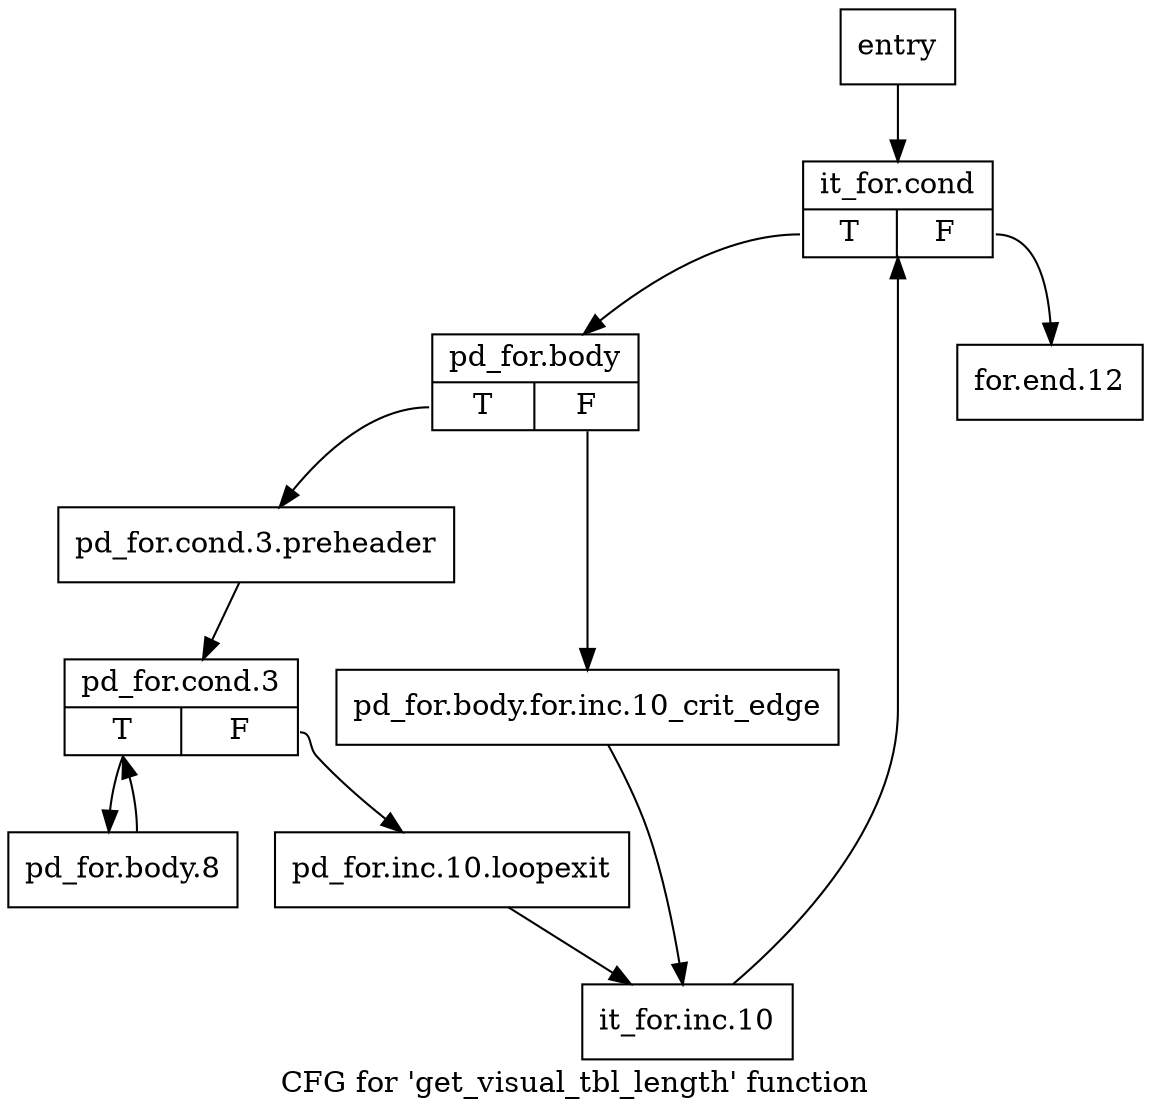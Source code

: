 digraph "CFG for 'get_visual_tbl_length' function" {
	label="CFG for 'get_visual_tbl_length' function";

	Node0x8fbdd30 [shape=record,label="{entry}"];
	Node0x8fbdd30 -> Node0x8fc4250;
	Node0x8fc4250 [shape=record,label="{it_for.cond|{<s0>T|<s1>F}}"];
	Node0x8fc4250:s0 -> Node0x8fc42a0;
	Node0x8fc4250:s1 -> Node0x8fc44d0;
	Node0x8fc42a0 [shape=record,label="{pd_for.body|{<s0>T|<s1>F}}"];
	Node0x8fc42a0:s0 -> Node0x8fc4340;
	Node0x8fc42a0:s1 -> Node0x8fc42f0;
	Node0x8fc42f0 [shape=record,label="{pd_for.body.for.inc.10_crit_edge}"];
	Node0x8fc42f0 -> Node0x8fc4480;
	Node0x8fc4340 [shape=record,label="{pd_for.cond.3.preheader}"];
	Node0x8fc4340 -> Node0x8fc4390;
	Node0x8fc4390 [shape=record,label="{pd_for.cond.3|{<s0>T|<s1>F}}"];
	Node0x8fc4390:s0 -> Node0x8fc43e0;
	Node0x8fc4390:s1 -> Node0x8fc4430;
	Node0x8fc43e0 [shape=record,label="{pd_for.body.8}"];
	Node0x8fc43e0 -> Node0x8fc4390;
	Node0x8fc4430 [shape=record,label="{pd_for.inc.10.loopexit}"];
	Node0x8fc4430 -> Node0x8fc4480;
	Node0x8fc4480 [shape=record,label="{it_for.inc.10}"];
	Node0x8fc4480 -> Node0x8fc4250;
	Node0x8fc44d0 [shape=record,label="{for.end.12}"];
}

